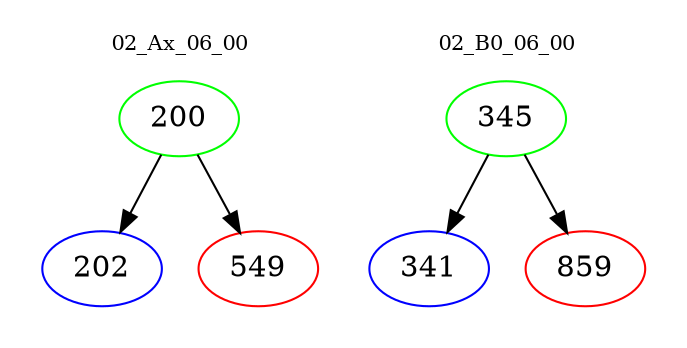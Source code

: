 digraph{
subgraph cluster_0 {
color = white
label = "02_Ax_06_00";
fontsize=10;
T0_200 [label="200", color="green"]
T0_200 -> T0_202 [color="black"]
T0_202 [label="202", color="blue"]
T0_200 -> T0_549 [color="black"]
T0_549 [label="549", color="red"]
}
subgraph cluster_1 {
color = white
label = "02_B0_06_00";
fontsize=10;
T1_345 [label="345", color="green"]
T1_345 -> T1_341 [color="black"]
T1_341 [label="341", color="blue"]
T1_345 -> T1_859 [color="black"]
T1_859 [label="859", color="red"]
}
}
